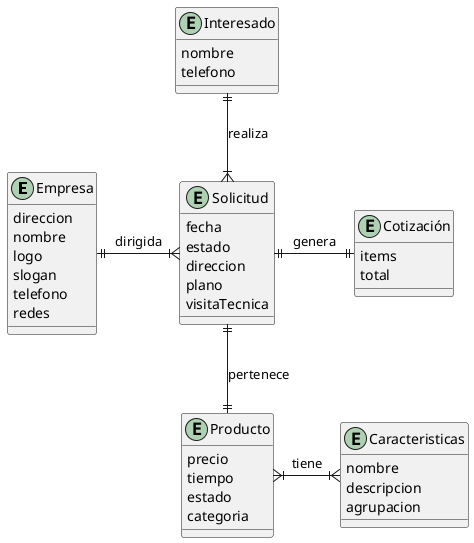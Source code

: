@startuml MetalK_MER
    top to bottom direction
    skinparam linestyle orto

    entity emp as "Empresa"{
        direccion
        nombre
        logo
        slogan
        telefono
        redes
    }

    entity pro as "Producto"{
        precio
        tiempo
        estado
        categoria
    }

    entity sol as "Solicitud"{
        fecha
        estado
        direccion
        plano
        visitaTecnica
    }

    entity cot as "Cotización"{
        items
        total
    }
    
    entity car as "Caracteristicas"{
        nombre
        descripcion
        agrupacion
    }

    entity int as "Interesado"{
        nombre
        telefono
    }

    pro }|-right-|{ car : tiene
    int ||-down-|{ sol : realiza
    sol ||--|| pro : pertenece
    sol ||-right-|| cot: genera
    emp ||-right-|{ sol: dirigida
@enduml